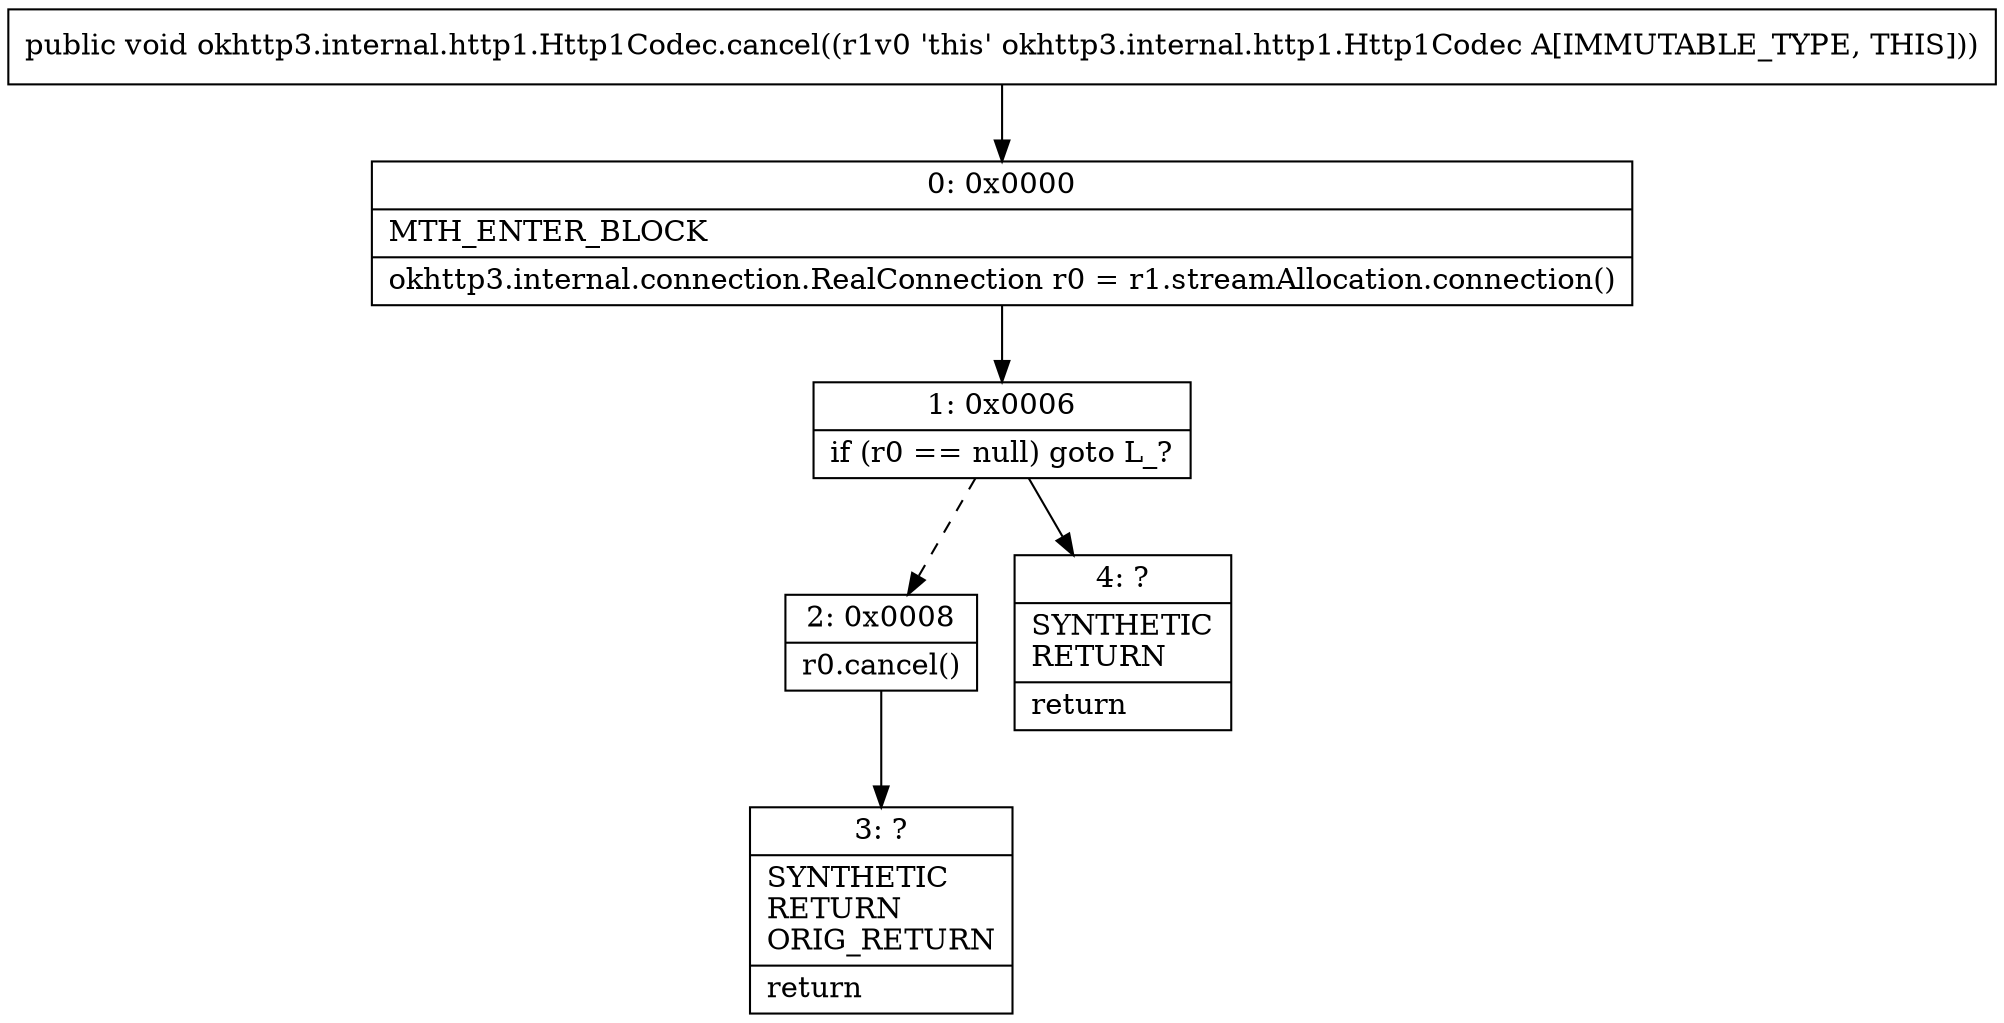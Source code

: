 digraph "CFG forokhttp3.internal.http1.Http1Codec.cancel()V" {
Node_0 [shape=record,label="{0\:\ 0x0000|MTH_ENTER_BLOCK\l|okhttp3.internal.connection.RealConnection r0 = r1.streamAllocation.connection()\l}"];
Node_1 [shape=record,label="{1\:\ 0x0006|if (r0 == null) goto L_?\l}"];
Node_2 [shape=record,label="{2\:\ 0x0008|r0.cancel()\l}"];
Node_3 [shape=record,label="{3\:\ ?|SYNTHETIC\lRETURN\lORIG_RETURN\l|return\l}"];
Node_4 [shape=record,label="{4\:\ ?|SYNTHETIC\lRETURN\l|return\l}"];
MethodNode[shape=record,label="{public void okhttp3.internal.http1.Http1Codec.cancel((r1v0 'this' okhttp3.internal.http1.Http1Codec A[IMMUTABLE_TYPE, THIS])) }"];
MethodNode -> Node_0;
Node_0 -> Node_1;
Node_1 -> Node_2[style=dashed];
Node_1 -> Node_4;
Node_2 -> Node_3;
}

